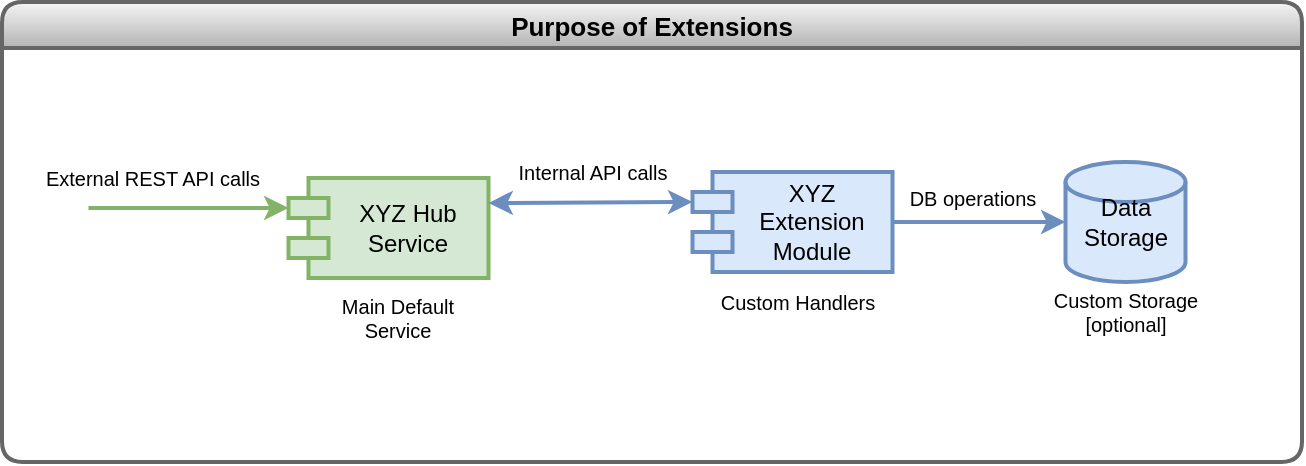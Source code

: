 <mxfile version="16.1.2" type="device"><diagram id="Obo5cB7O04AJ7v5FpMcv" name="Page-1"><mxGraphModel dx="680" dy="450" grid="1" gridSize="10" guides="1" tooltips="1" connect="1" arrows="1" fold="1" page="1" pageScale="1" pageWidth="1169" pageHeight="827" math="0" shadow="0"><root><mxCell id="0"/><mxCell id="1" parent="0"/><mxCell id="FYHCxZDHsHW0RmtBR5TR-68" value="Purpose of Extensions" style="swimlane;rounded=1;shadow=0;sketch=0;fontSize=13;strokeWidth=2;collapsible=0;fillColor=#f5f5f5;gradientColor=#b3b3b3;strokeColor=#666666;" parent="1" vertex="1"><mxGeometry x="110" y="140" width="650" height="230" as="geometry"/></mxCell><mxCell id="He6TT72RL6fJlQ79Dau_-87" value="Data Storage" style="strokeWidth=2;html=1;shape=mxgraph.flowchart.database;whiteSpace=wrap;labelBackgroundColor=none;fontSize=12;fillColor=#dae8fc;strokeColor=#6c8ebf;" parent="FYHCxZDHsHW0RmtBR5TR-68" vertex="1"><mxGeometry x="531.75" y="80" width="60" height="60" as="geometry"/></mxCell><mxCell id="He6TT72RL6fJlQ79Dau_-88" value="XYZ Extension Module" style="shape=module;align=left;spacingLeft=20;align=center;verticalAlign=middle;labelBackgroundColor=none;fontSize=12;strokeWidth=2;fillColor=#dae8fc;whiteSpace=wrap;strokeColor=#6c8ebf;" parent="FYHCxZDHsHW0RmtBR5TR-68" vertex="1"><mxGeometry x="345.25" y="85" width="100" height="50" as="geometry"/></mxCell><mxCell id="He6TT72RL6fJlQ79Dau_-89" value="XYZ Hub Service" style="shape=module;align=left;spacingLeft=20;align=center;verticalAlign=middle;labelBackgroundColor=none;fontSize=12;strokeWidth=2;fillColor=#d5e8d4;whiteSpace=wrap;strokeColor=#82b366;" parent="FYHCxZDHsHW0RmtBR5TR-68" vertex="1"><mxGeometry x="143.25" y="88" width="100" height="50" as="geometry"/></mxCell><mxCell id="He6TT72RL6fJlQ79Dau_-90" style="rounded=0;orthogonalLoop=1;jettySize=auto;html=1;entryX=0;entryY=0.5;entryDx=0;entryDy=0;entryPerimeter=0;fontSize=10;fontColor=#000000;endArrow=classic;endFill=1;strokeColor=#6C8EBF;strokeWidth=2;fillColor=#dae8fc;exitX=1;exitY=0.5;exitDx=0;exitDy=0;" parent="FYHCxZDHsHW0RmtBR5TR-68" source="He6TT72RL6fJlQ79Dau_-88" target="He6TT72RL6fJlQ79Dau_-87" edge="1"><mxGeometry relative="1" as="geometry"><mxPoint x="473.25" y="168" as="sourcePoint"/><mxPoint x="324.75" y="128" as="targetPoint"/></mxGeometry></mxCell><mxCell id="He6TT72RL6fJlQ79Dau_-102" value="DB operations" style="edgeLabel;html=1;align=center;verticalAlign=middle;resizable=0;points=[];fontSize=10;fontColor=#000000;" parent="He6TT72RL6fJlQ79Dau_-90" vertex="1" connectable="0"><mxGeometry x="-0.083" relative="1" as="geometry"><mxPoint y="-12" as="offset"/></mxGeometry></mxCell><mxCell id="He6TT72RL6fJlQ79Dau_-92" style="rounded=0;orthogonalLoop=1;jettySize=auto;html=1;entryX=0;entryY=0;entryDx=0;entryDy=15;entryPerimeter=0;fontSize=10;fontColor=#000000;endArrow=classic;endFill=1;strokeColor=#6c8ebf;strokeWidth=2;fillColor=#dae8fc;exitX=1;exitY=0.25;exitDx=0;exitDy=0;startArrow=classic;startFill=1;" parent="FYHCxZDHsHW0RmtBR5TR-68" source="He6TT72RL6fJlQ79Dau_-89" target="He6TT72RL6fJlQ79Dau_-88" edge="1"><mxGeometry relative="1" as="geometry"><mxPoint x="453.25" y="153" as="sourcePoint"/><mxPoint x="533.75" y="153" as="targetPoint"/></mxGeometry></mxCell><mxCell id="He6TT72RL6fJlQ79Dau_-101" value="Internal API calls" style="edgeLabel;html=1;align=center;verticalAlign=middle;resizable=0;points=[];fontSize=10;fontColor=#000000;" parent="He6TT72RL6fJlQ79Dau_-92" vertex="1" connectable="0"><mxGeometry x="0.02" y="2" relative="1" as="geometry"><mxPoint y="-13" as="offset"/></mxGeometry></mxCell><mxCell id="He6TT72RL6fJlQ79Dau_-94" value="Main Default Service" style="text;html=1;strokeColor=none;fillColor=none;align=center;verticalAlign=middle;whiteSpace=wrap;rounded=0;fontColor=#000000;fontSize=10;" parent="FYHCxZDHsHW0RmtBR5TR-68" vertex="1"><mxGeometry x="153.25" y="143" width="90" height="30" as="geometry"/></mxCell><mxCell id="He6TT72RL6fJlQ79Dau_-95" value="Custom Handlers" style="text;html=1;strokeColor=none;fillColor=none;align=center;verticalAlign=middle;whiteSpace=wrap;rounded=0;fontColor=#000000;fontSize=10;" parent="FYHCxZDHsHW0RmtBR5TR-68" vertex="1"><mxGeometry x="353.25" y="135" width="90" height="30" as="geometry"/></mxCell><mxCell id="He6TT72RL6fJlQ79Dau_-96" value="Custom Storage&lt;br&gt;[optional]" style="text;html=1;strokeColor=none;fillColor=none;align=center;verticalAlign=middle;whiteSpace=wrap;rounded=0;fontColor=#000000;fontSize=10;" parent="FYHCxZDHsHW0RmtBR5TR-68" vertex="1"><mxGeometry x="516.75" y="140" width="90" height="30" as="geometry"/></mxCell><mxCell id="He6TT72RL6fJlQ79Dau_-98" style="rounded=0;orthogonalLoop=1;jettySize=auto;html=1;entryX=0;entryY=0;entryDx=0;entryDy=15;entryPerimeter=0;fontSize=10;fontColor=#000000;endArrow=classic;endFill=1;strokeColor=#82b366;strokeWidth=2;fillColor=#d5e8d4;startArrow=none;startFill=0;" parent="1" target="He6TT72RL6fJlQ79Dau_-89" edge="1"><mxGeometry relative="1" as="geometry"><mxPoint x="153.25" y="243" as="sourcePoint"/><mxPoint x="465.25" y="250" as="targetPoint"/></mxGeometry></mxCell><mxCell id="He6TT72RL6fJlQ79Dau_-99" value="External REST API calls" style="edgeLabel;html=1;align=center;verticalAlign=middle;resizable=0;points=[];fontSize=10;fontColor=#000000;" parent="He6TT72RL6fJlQ79Dau_-98" vertex="1" connectable="0"><mxGeometry x="-0.46" y="1" relative="1" as="geometry"><mxPoint x="4" y="-14" as="offset"/></mxGeometry></mxCell></root></mxGraphModel></diagram></mxfile>